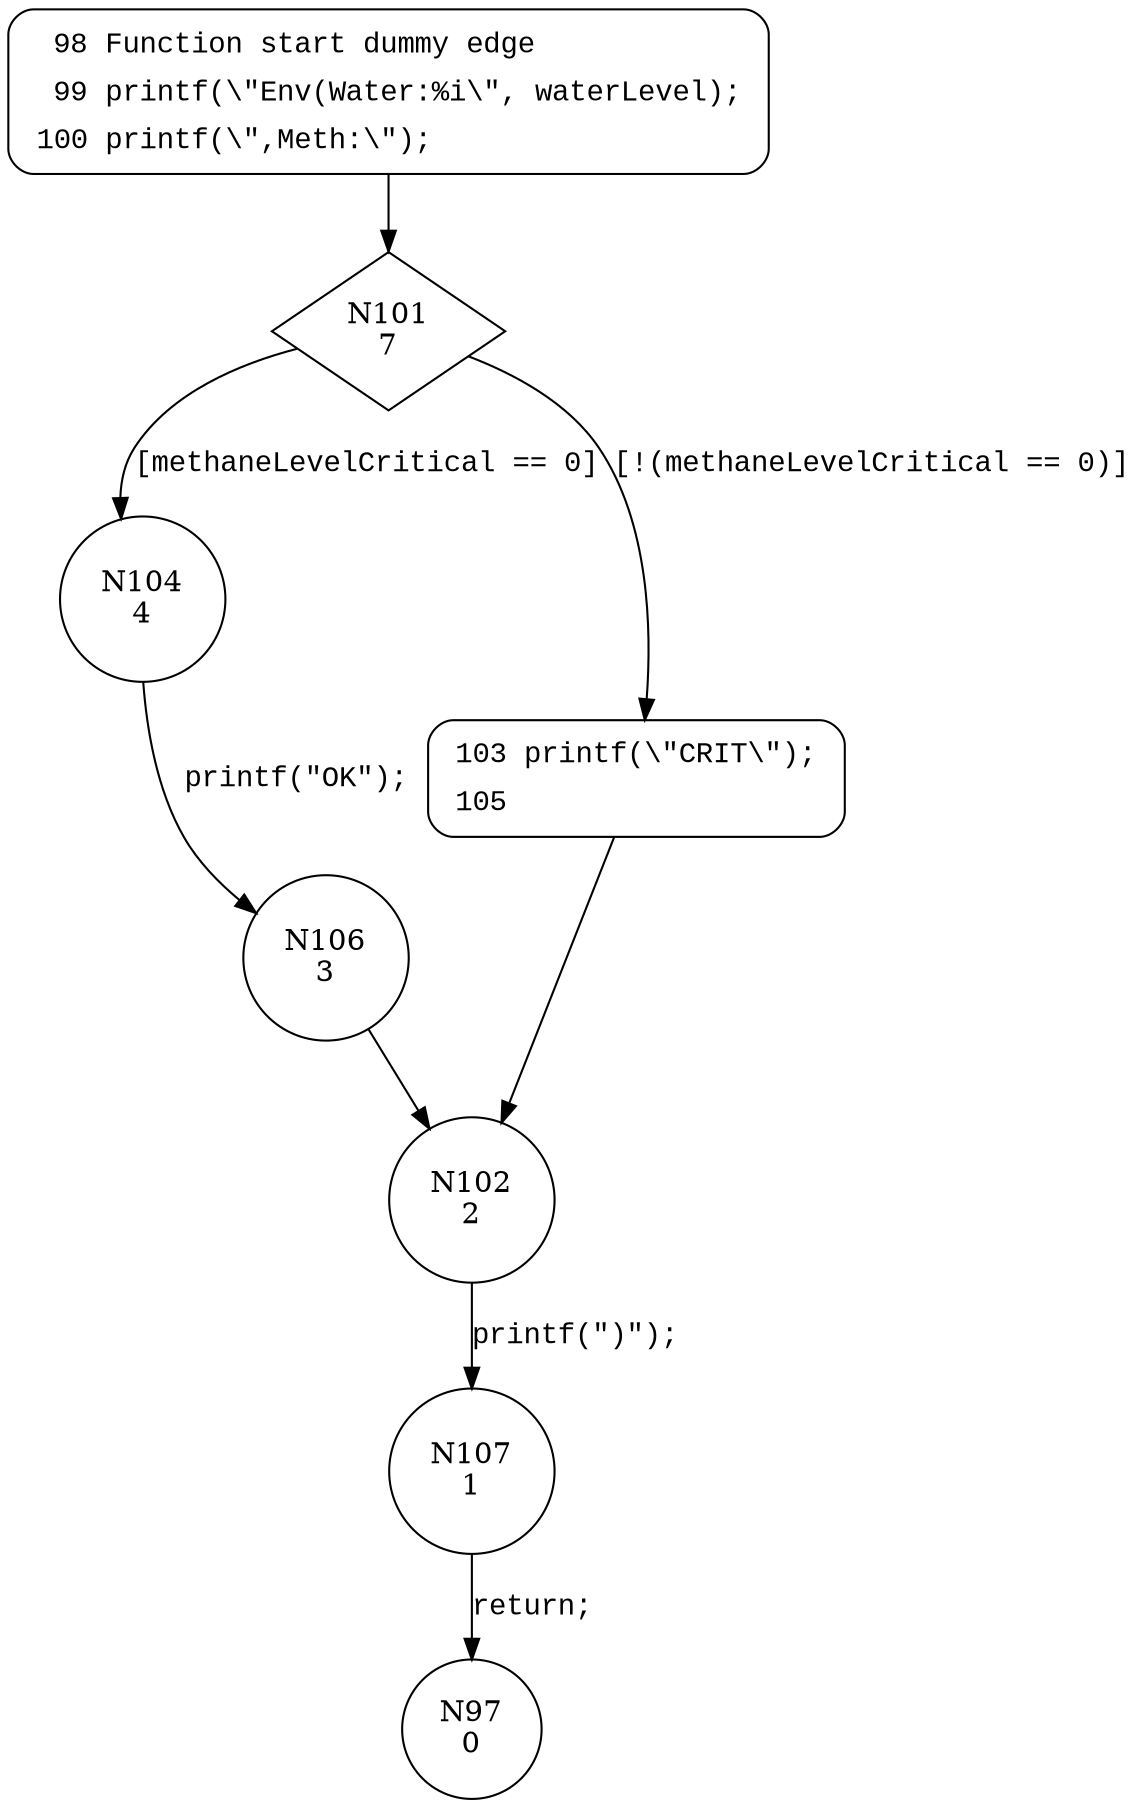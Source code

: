 digraph printEnvironment {
101 [shape="diamond" label="N101\n7"]
104 [shape="circle" label="N104\n4"]
103 [shape="circle" label="N103\n6"]
102 [shape="circle" label="N102\n2"]
107 [shape="circle" label="N107\n1"]
106 [shape="circle" label="N106\n3"]
97 [shape="circle" label="N97\n0"]
98 [style="filled,bold" penwidth="1" fillcolor="white" fontname="Courier New" shape="Mrecord" label=<<table border="0" cellborder="0" cellpadding="3" bgcolor="white"><tr><td align="right">98</td><td align="left">Function start dummy edge</td></tr><tr><td align="right">99</td><td align="left">printf(\&quot;Env(Water:%i\&quot;, waterLevel);</td></tr><tr><td align="right">100</td><td align="left">printf(\&quot;,Meth:\&quot;);</td></tr></table>>]
98 -> 101[label=""]
103 [style="filled,bold" penwidth="1" fillcolor="white" fontname="Courier New" shape="Mrecord" label=<<table border="0" cellborder="0" cellpadding="3" bgcolor="white"><tr><td align="right">103</td><td align="left">printf(\&quot;CRIT\&quot;);</td></tr><tr><td align="right">105</td><td align="left"></td></tr></table>>]
103 -> 102[label=""]
101 -> 104 [label="[methaneLevelCritical == 0]" fontname="Courier New"]
101 -> 103 [label="[!(methaneLevelCritical == 0)]" fontname="Courier New"]
102 -> 107 [label="printf(\")\");" fontname="Courier New"]
104 -> 106 [label="printf(\"OK\");" fontname="Courier New"]
107 -> 97 [label="return;" fontname="Courier New"]
106 -> 102 [label="" fontname="Courier New"]
}